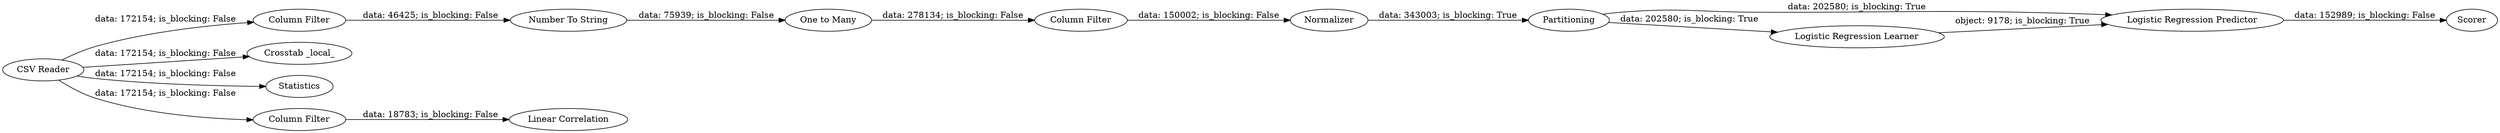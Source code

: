 digraph {
	"-7986551768111310621_15" [label=Normalizer]
	"-7986551768111310621_11" [label="Number To String"]
	"2992836818013134731_13" [label=Scorer]
	"2992836818013134731_6" [label="Linear Correlation"]
	"2992836818013134731_1" [label="CSV Reader"]
	"-7986551768111310621_12" [label="Column Filter"]
	"-7986551768111310621_10" [label="One to Many"]
	"-7986551768111310621_14" [label=Partitioning]
	"2992836818013134731_9" [label="Crosstab _local_"]
	"2992836818013134731_2" [label=Statistics]
	"2992836818013134731_12" [label="Logistic Regression Predictor"]
	"2992836818013134731_10" [label="Logistic Regression Learner"]
	"-7986551768111310621_13" [label="Column Filter"]
	"2992836818013134731_5" [label="Column Filter"]
	"2992836818013134731_1" -> "2992836818013134731_5" [label="data: 172154; is_blocking: False"]
	"-7986551768111310621_13" -> "-7986551768111310621_15" [label="data: 150002; is_blocking: False"]
	"-7986551768111310621_14" -> "2992836818013134731_10" [label="data: 202580; is_blocking: True"]
	"-7986551768111310621_14" -> "2992836818013134731_12" [label="data: 202580; is_blocking: True"]
	"2992836818013134731_1" -> "-7986551768111310621_12" [label="data: 172154; is_blocking: False"]
	"2992836818013134731_1" -> "2992836818013134731_9" [label="data: 172154; is_blocking: False"]
	"2992836818013134731_12" -> "2992836818013134731_13" [label="data: 152989; is_blocking: False"]
	"-7986551768111310621_12" -> "-7986551768111310621_11" [label="data: 46425; is_blocking: False"]
	"-7986551768111310621_11" -> "-7986551768111310621_10" [label="data: 75939; is_blocking: False"]
	"2992836818013134731_1" -> "2992836818013134731_2" [label="data: 172154; is_blocking: False"]
	"-7986551768111310621_10" -> "-7986551768111310621_13" [label="data: 278134; is_blocking: False"]
	"2992836818013134731_10" -> "2992836818013134731_12" [label="object: 9178; is_blocking: True"]
	"2992836818013134731_5" -> "2992836818013134731_6" [label="data: 18783; is_blocking: False"]
	"-7986551768111310621_15" -> "-7986551768111310621_14" [label="data: 343003; is_blocking: True"]
	rankdir=LR
}
